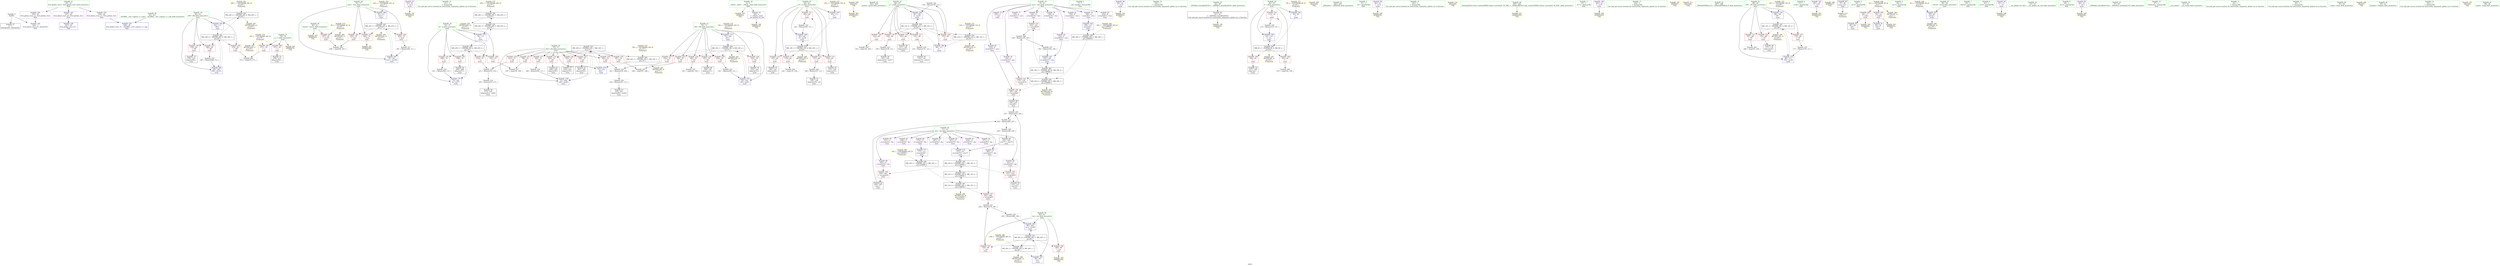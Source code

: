 digraph "SVFG" {
	label="SVFG";

	Node0x55ab3fc40d70 [shape=record,color=grey,label="{NodeID: 0\nNullPtr}"];
	Node0x55ab3fc40d70 -> Node0x55ab3fc60fc0[style=solid];
	Node0x55ab3fc40d70 -> Node0x55ab3fc68d00[style=solid];
	Node0x55ab3fc7da40 [shape=record,color=black,label="{NodeID: 263\nMR_28V_2 = PHI(MR_28V_4, MR_28V_1, )\npts\{83 \}\n}"];
	Node0x55ab3fc7da40 -> Node0x55ab3fc69f10[style=dashed];
	Node0x55ab3fc7da40 -> Node0x55ab3fc82930[style=dashed];
	Node0x55ab3fc69d70 [shape=record,color=blue,label="{NodeID: 180\n76\<--111\nitest\<--\nmain\n}"];
	Node0x55ab3fc69d70 -> Node0x55ab3fc7d040[style=dashed];
	Node0x55ab3fc619a0 [shape=record,color=purple,label="{NodeID: 97\n93\<--18\n\<--.str.2\nmain\n}"];
	Node0x55ab3fc619a0 -> Node0x55ab3fc6a660[style=solid];
	Node0x55ab3fc467e0 [shape=record,color=green,label="{NodeID: 14\n111\<--1\n\<--dummyObj\nCan only get source location for instruction, argument, global var or function.}"];
	Node0x55ab3fc80d70 [shape=record,color=yellow,style=double,label="{NodeID: 277\n20V_1 = ENCHI(MR_20V_0)\npts\{75 \}\nFun[main]}"];
	Node0x55ab3fc80d70 -> Node0x55ab3fc7e940[style=dashed];
	Node0x55ab3fc649f0 [shape=record,color=yellow,style=double,label="{NodeID: 194\nAPARM(4)\nCS[]}"];
	Node0x55ab3fc61570 [shape=record,color=red,label="{NodeID: 111\n119\<--64\n\<--i3\nmain\n}"];
	Node0x55ab3fc61570 -> Node0x55ab3fc6ec40[style=solid];
	Node0x55ab3fc460c0 [shape=record,color=green,label="{NodeID: 28\n60\<--61\nntests\<--ntests_field_insensitive\nmain\n}"];
	Node0x55ab3fc460c0 -> Node0x55ab3fc61230[style=solid];
	Node0x55ab3fc460c0 -> Node0x55ab3fc6a320[style=solid];
	Node0x55ab3fc823f0 [shape=record,color=yellow,style=double,label="{NodeID: 291\nRETMU(16V_3)\npts\{71 \}\nFun[main]}"];
	Node0x55ab3fc654d0 [shape=record,color=yellow,style=double,label="{NodeID: 208\nARet(291)\nCS[]}"];
	Node0x55ab3fc654d0 -> Node0x55ab3fc64ed0[style=solid];
	Node0x55ab3fc67090 [shape=record,color=red,label="{NodeID: 125\n188\<--70\n\<--i40\nmain\n}"];
	Node0x55ab3fc67090 -> Node0x55ab3fc65860[style=solid];
	Node0x55ab3fc60af0 [shape=record,color=green,label="{NodeID: 42\n263\<--264\nprintf\<--printf_field_insensitive\n}"];
	Node0x55ab3fc6d440 [shape=record,color=grey,label="{NodeID: 222\n156 = Binary(155, 111, )\n}"];
	Node0x55ab3fc6d440 -> Node0x55ab3fc693b0[style=solid];
	Node0x55ab3fc67bf0 [shape=record,color=red,label="{NodeID: 139\n208\<--74\n\<--k\nmain\n}"];
	Node0x55ab3fc67bf0 -> Node0x55ab3fc62e10[style=solid];
	Node0x55ab3fc62790 [shape=record,color=black,label="{NodeID: 56\n141\<--140\nidxprom18\<--sub17\nmain\n}"];
	Node0x55ab3fc6e940 [shape=record,color=grey,label="{NodeID: 236\n258 = cmp(256, 257, )\n}"];
	Node0x55ab3fc68750 [shape=record,color=red,label="{NodeID: 153\n143\<--142\n\<--arrayidx19\nmain\n}"];
	Node0x55ab3fc68750 -> Node0x55ab3fc6dec0[style=solid];
	Node0x55ab3fc632f0 [shape=record,color=black,label="{NodeID: 70\n233\<--232\nidxprom72\<--\nmain\n}"];
	Node0x55ab3fc79940 [shape=record,color=black,label="{NodeID: 250\nMR_32V_6 = PHI(MR_32V_7, MR_32V_5, )\npts\{120000 \}\n}"];
	Node0x55ab3fc79940 -> Node0x55ab3fc68820[style=dashed];
	Node0x55ab3fc79940 -> Node0x55ab3fc688f0[style=dashed];
	Node0x55ab3fc79940 -> Node0x55ab3fc69a30[style=dashed];
	Node0x55ab3fc79940 -> Node0x55ab3fc7a840[style=dashed];
	Node0x55ab3fc692e0 [shape=record,color=blue,label="{NodeID: 167\n152\<--145\narrayidx23\<--rem\nmain\n}"];
	Node0x55ab3fc692e0 -> Node0x55ab3fc7cb40[style=dashed];
	Node0x55ab3fc63e50 [shape=record,color=purple,label="{NodeID: 84\n224\<--8\narrayidx67\<--cmn\nmain\n}"];
	Node0x55ab3fc63e50 -> Node0x55ab3fc689c0[style=solid];
	Node0x55ab3fc416d0 [shape=record,color=green,label="{NodeID: 1\n7\<--1\n__dso_handle\<--dummyObj\nGlob }"];
	Node0x55ab3fc7df40 [shape=record,color=black,label="{NodeID: 264\nMR_16V_3 = PHI(MR_16V_4, MR_16V_2, )\npts\{71 \}\n}"];
	Node0x55ab3fc7df40 -> Node0x55ab3fc66fc0[style=dashed];
	Node0x55ab3fc7df40 -> Node0x55ab3fc67090[style=dashed];
	Node0x55ab3fc7df40 -> Node0x55ab3fc67160[style=dashed];
	Node0x55ab3fc7df40 -> Node0x55ab3fc67230[style=dashed];
	Node0x55ab3fc7df40 -> Node0x55ab3fc67300[style=dashed];
	Node0x55ab3fc7df40 -> Node0x55ab3fc673d0[style=dashed];
	Node0x55ab3fc7df40 -> Node0x55ab3fc69ca0[style=dashed];
	Node0x55ab3fc7df40 -> Node0x55ab3fc823f0[style=dashed];
	Node0x55ab3fc69e40 [shape=record,color=blue,label="{NodeID: 181\n80\<--85\nres\<--\nmain\n}"];
	Node0x55ab3fc69e40 -> Node0x55ab3fc7bc40[style=dashed];
	Node0x55ab3fc61a70 [shape=record,color=purple,label="{NodeID: 98\n94\<--20\n\<--.str.3\nmain\n}"];
	Node0x55ab3fc61a70 -> Node0x55ab3fc64850[style=solid];
	Node0x55ab3fc468b0 [shape=record,color=green,label="{NodeID: 15\n146\<--1\n\<--dummyObj\nCan only get source location for instruction, argument, global var or function.}"];
	Node0x55ab3fc80e50 [shape=record,color=yellow,style=double,label="{NodeID: 278\n22V_1 = ENCHI(MR_22V_0)\npts\{77 \}\nFun[main]}"];
	Node0x55ab3fc80e50 -> Node0x55ab3fc69d70[style=dashed];
	Node0x55ab3fc64ac0 [shape=record,color=yellow,style=double,label="{NodeID: 195\nAPARM(41)\nCS[]}"];
	Node0x55ab3fc61640 [shape=record,color=red,label="{NodeID: 112\n127\<--64\n\<--i3\nmain\n}"];
	Node0x55ab3fc61640 -> Node0x55ab3fc6da40[style=solid];
	Node0x55ab3fc46190 [shape=record,color=green,label="{NodeID: 29\n62\<--63\ni\<--i_field_insensitive\nmain\n}"];
	Node0x55ab3fc46190 -> Node0x55ab3fc61300[style=solid];
	Node0x55ab3fc46190 -> Node0x55ab3fc613d0[style=solid];
	Node0x55ab3fc46190 -> Node0x55ab3fc614a0[style=solid];
	Node0x55ab3fc46190 -> Node0x55ab3fc68ed0[style=solid];
	Node0x55ab3fc46190 -> Node0x55ab3fc69070[style=solid];
	Node0x55ab3fc824d0 [shape=record,color=yellow,style=double,label="{NodeID: 292\nRETMU(18V_2)\npts\{73 \}\nFun[main]}"];
	Node0x55ab3fc65560 [shape=record,color=yellow,style=double,label="{NodeID: 209\nARet(294)\nCS[]}"];
	Node0x55ab3fc67160 [shape=record,color=red,label="{NodeID: 126\n197\<--70\n\<--i40\nmain\n}"];
	Node0x55ab3fc67160 -> Node0x55ab3fc62ad0[style=solid];
	Node0x55ab3fc60bc0 [shape=record,color=green,label="{NodeID: 43\n292\<--293\n_ZNSolsEi\<--_ZNSolsEi_field_insensitive\n}"];
	Node0x55ab3fc6d5c0 [shape=record,color=grey,label="{NodeID: 223\n140 = Binary(139, 111, )\n}"];
	Node0x55ab3fc6d5c0 -> Node0x55ab3fc62790[style=solid];
	Node0x55ab3fc67cc0 [shape=record,color=red,label="{NodeID: 140\n214\<--74\n\<--k\nmain\n}"];
	Node0x55ab3fc67cc0 -> Node0x55ab3fc6c9c0[style=solid];
	Node0x55ab3fc62860 [shape=record,color=black,label="{NodeID: 57\n148\<--147\nidxprom20\<--\nmain\n}"];
	Node0x55ab3fc6eac0 [shape=record,color=grey,label="{NodeID: 237\n195 = cmp(193, 194, )\n}"];
	Node0x55ab3fc68820 [shape=record,color=red,label="{NodeID: 154\n203\<--202\n\<--arrayidx54\nmain\n}"];
	Node0x55ab3fc68820 -> Node0x55ab3fc62c70[style=solid];
	Node0x55ab3fc633c0 [shape=record,color=black,label="{NodeID: 71\n236\<--235\nidxprom74\<--\nmain\n}"];
	Node0x55ab3fc79e40 [shape=record,color=black,label="{NodeID: 251\nMR_18V_4 = PHI(MR_18V_5, MR_18V_3, )\npts\{73 \}\n}"];
	Node0x55ab3fc79e40 -> Node0x55ab3fc674a0[style=dashed];
	Node0x55ab3fc79e40 -> Node0x55ab3fc67570[style=dashed];
	Node0x55ab3fc79e40 -> Node0x55ab3fc67640[style=dashed];
	Node0x55ab3fc79e40 -> Node0x55ab3fc67710[style=dashed];
	Node0x55ab3fc79e40 -> Node0x55ab3fc677e0[style=dashed];
	Node0x55ab3fc79e40 -> Node0x55ab3fc678b0[style=dashed];
	Node0x55ab3fc79e40 -> Node0x55ab3fc67980[style=dashed];
	Node0x55ab3fc79e40 -> Node0x55ab3fc67a50[style=dashed];
	Node0x55ab3fc79e40 -> Node0x55ab3fc69bd0[style=dashed];
	Node0x55ab3fc79e40 -> Node0x55ab3fc7e440[style=dashed];
	Node0x55ab3fc693b0 [shape=record,color=blue,label="{NodeID: 168\n66\<--156\nj\<--inc25\nmain\n}"];
	Node0x55ab3fc693b0 -> Node0x55ab3fc7c640[style=dashed];
	Node0x55ab3fc63f20 [shape=record,color=purple,label="{NodeID: 85\n172\<--11\narrayidx35\<--dm\nmain\n}"];
	Node0x55ab3fc44c90 [shape=record,color=green,label="{NodeID: 2\n13\<--1\n.str\<--dummyObj\nGlob }"];
	Node0x55ab3fc7e440 [shape=record,color=black,label="{NodeID: 265\nMR_18V_2 = PHI(MR_18V_4, MR_18V_1, )\npts\{73 \}\n}"];
	Node0x55ab3fc7e440 -> Node0x55ab3fc69890[style=dashed];
	Node0x55ab3fc7e440 -> Node0x55ab3fc824d0[style=dashed];
	Node0x55ab3fc69f10 [shape=record,color=blue,label="{NodeID: 182\n82\<--111\ni90\<--\nmain\n}"];
	Node0x55ab3fc69f10 -> Node0x55ab3fc7c140[style=dashed];
	Node0x55ab3fc61b40 [shape=record,color=purple,label="{NodeID: 99\n96\<--23\n\<--.str.4\nmain\n}"];
	Node0x55ab3fc61b40 -> Node0x55ab3fc6a250[style=solid];
	Node0x55ab3fc45700 [shape=record,color=green,label="{NodeID: 16\n165\<--1\n\<--dummyObj\nCan only get source location for instruction, argument, global var or function.}"];
	Node0x55ab3fc80f30 [shape=record,color=yellow,style=double,label="{NodeID: 279\n24V_1 = ENCHI(MR_24V_0)\npts\{79 \}\nFun[main]}"];
	Node0x55ab3fc80f30 -> Node0x55ab3fc680d0[style=dashed];
	Node0x55ab3fc80f30 -> Node0x55ab3fc681a0[style=dashed];
	Node0x55ab3fc80f30 -> Node0x55ab3fc82770[style=dashed];
	Node0x55ab3fc64b90 [shape=record,color=yellow,style=double,label="{NodeID: 196\nAPARM(39)\nCS[]}"];
	Node0x55ab3fc61710 [shape=record,color=red,label="{NodeID: 113\n136\<--64\n\<--i3\nmain\n}"];
	Node0x55ab3fc61710 -> Node0x55ab3fc626c0[style=solid];
	Node0x55ab3fc60230 [shape=record,color=green,label="{NodeID: 30\n64\<--65\ni3\<--i3_field_insensitive\nmain\n}"];
	Node0x55ab3fc60230 -> Node0x55ab3fc61570[style=solid];
	Node0x55ab3fc60230 -> Node0x55ab3fc61640[style=solid];
	Node0x55ab3fc60230 -> Node0x55ab3fc61710[style=solid];
	Node0x55ab3fc60230 -> Node0x55ab3fc617e0[style=solid];
	Node0x55ab3fc60230 -> Node0x55ab3fc66870[style=solid];
	Node0x55ab3fc60230 -> Node0x55ab3fc69140[style=solid];
	Node0x55ab3fc60230 -> Node0x55ab3fc69480[style=solid];
	Node0x55ab3fc825b0 [shape=record,color=yellow,style=double,label="{NodeID: 293\nRETMU(20V_2)\npts\{75 \}\nFun[main]}"];
	Node0x55ab3fc655f0 [shape=record,color=yellow,style=double,label="{NodeID: 210\nARet(262)\nCS[]}"];
	Node0x55ab3fc67230 [shape=record,color=red,label="{NodeID: 127\n219\<--70\n\<--i40\nmain\n}"];
	Node0x55ab3fc67230 -> Node0x55ab3fc6e4c0[style=solid];
	Node0x55ab3fc60cc0 [shape=record,color=green,label="{NodeID: 44\n295\<--296\n_ZSt4endlIcSt11char_traitsIcEERSt13basic_ostreamIT_T0_ES6_\<--_ZSt4endlIcSt11char_traitsIcEERSt13basic_ostreamIT_T0_ES6__field_insensitive\n}"];
	Node0x55ab3fc60cc0 -> Node0x55ab3fc64fa0[style=solid];
	Node0x55ab3fc6d740 [shape=record,color=grey,label="{NodeID: 224\n114 = Binary(113, 111, )\n}"];
	Node0x55ab3fc6d740 -> Node0x55ab3fc69070[style=solid];
	Node0x55ab3fc67d90 [shape=record,color=red,label="{NodeID: 141\n240\<--74\n\<--k\nmain\n}"];
	Node0x55ab3fc67d90 -> Node0x55ab3fc6ce40[style=solid];
	Node0x55ab3fc62930 [shape=record,color=black,label="{NodeID: 58\n151\<--150\nidxprom22\<--\nmain\n}"];
	Node0x55ab3fc6ec40 [shape=record,color=grey,label="{NodeID: 238\n120 = cmp(119, 104, )\n}"];
	Node0x55ab3fc688f0 [shape=record,color=red,label="{NodeID: 155\n211\<--210\n\<--arrayidx58\nmain\n}"];
	Node0x55ab3fc688f0 -> Node0x55ab3fc62ee0[style=solid];
	Node0x55ab3fc63490 [shape=record,color=black,label="{NodeID: 72\n276\<--275\nidxprom94\<--\nmain\n}"];
	Node0x55ab3fc7a340 [shape=record,color=black,label="{NodeID: 252\nMR_20V_3 = PHI(MR_20V_5, MR_20V_2, )\npts\{75 \}\n}"];
	Node0x55ab3fc7a340 -> Node0x55ab3fc69960[style=dashed];
	Node0x55ab3fc7a340 -> Node0x55ab3fc7e940[style=dashed];
	Node0x55ab3fc69480 [shape=record,color=blue,label="{NodeID: 169\n64\<--161\ni3\<--inc28\nmain\n}"];
	Node0x55ab3fc69480 -> Node0x55ab3fc7b240[style=dashed];
	Node0x55ab3fc63ff0 [shape=record,color=purple,label="{NodeID: 86\n173\<--11\narrayidx36\<--dm\nmain\n}"];
	Node0x55ab3fc63ff0 -> Node0x55ab3fc69620[style=solid];
	Node0x55ab3fc44d20 [shape=record,color=green,label="{NodeID: 3\n15\<--1\n.str.1\<--dummyObj\nGlob }"];
	Node0x55ab3fc7e940 [shape=record,color=black,label="{NodeID: 266\nMR_20V_2 = PHI(MR_20V_3, MR_20V_1, )\npts\{75 \}\n}"];
	Node0x55ab3fc7e940 -> Node0x55ab3fc7a340[style=dashed];
	Node0x55ab3fc7e940 -> Node0x55ab3fc825b0[style=dashed];
	Node0x55ab3fc69fe0 [shape=record,color=blue,label="{NodeID: 183\n80\<--283\nres\<--rem99\nmain\n}"];
	Node0x55ab3fc69fe0 -> Node0x55ab3fc7bc40[style=dashed];
	Node0x55ab3fc61c10 [shape=record,color=purple,label="{NodeID: 100\n265\<--23\n\<--.str.4\nmain\n}"];
	Node0x55ab3fc61c10 -> Node0x55ab3fc65210[style=solid];
	Node0x55ab3fc457d0 [shape=record,color=green,label="{NodeID: 17\n230\<--1\n\<--dummyObj\nCan only get source location for instruction, argument, global var or function.}"];
	Node0x55ab3fc81010 [shape=record,color=yellow,style=double,label="{NodeID: 280\n26V_1 = ENCHI(MR_26V_0)\npts\{81 \}\nFun[main]}"];
	Node0x55ab3fc81010 -> Node0x55ab3fc7d540[style=dashed];
	Node0x55ab3fc64c60 [shape=record,color=yellow,style=double,label="{NodeID: 197\nAPARM(7)\nCS[]}"];
	Node0x55ab3fc617e0 [shape=record,color=red,label="{NodeID: 114\n147\<--64\n\<--i3\nmain\n}"];
	Node0x55ab3fc617e0 -> Node0x55ab3fc62860[style=solid];
	Node0x55ab3fc602c0 [shape=record,color=green,label="{NodeID: 31\n66\<--67\nj\<--j_field_insensitive\nmain\n}"];
	Node0x55ab3fc602c0 -> Node0x55ab3fc66940[style=solid];
	Node0x55ab3fc602c0 -> Node0x55ab3fc66a10[style=solid];
	Node0x55ab3fc602c0 -> Node0x55ab3fc66ae0[style=solid];
	Node0x55ab3fc602c0 -> Node0x55ab3fc66bb0[style=solid];
	Node0x55ab3fc602c0 -> Node0x55ab3fc66c80[style=solid];
	Node0x55ab3fc602c0 -> Node0x55ab3fc69210[style=solid];
	Node0x55ab3fc602c0 -> Node0x55ab3fc693b0[style=solid];
	Node0x55ab3fc82690 [shape=record,color=yellow,style=double,label="{NodeID: 294\nRETMU(22V_3)\npts\{77 \}\nFun[main]}"];
	Node0x55ab3fc65680 [shape=record,color=yellow,style=double,label="{NodeID: 211\nARet(266)\nCS[]}"];
	Node0x55ab3fc67300 [shape=record,color=red,label="{NodeID: 128\n232\<--70\n\<--i40\nmain\n}"];
	Node0x55ab3fc67300 -> Node0x55ab3fc632f0[style=solid];
	Node0x55ab3fc60dc0 [shape=record,color=green,label="{NodeID: 45\n297\<--298\n_ZNSolsEPFRSoS_E\<--_ZNSolsEPFRSoS_E_field_insensitive\n}"];
	Node0x55ab3fc6d8c0 [shape=record,color=grey,label="{NodeID: 225\n227 = Binary(212, 226, )\n}"];
	Node0x55ab3fc6d8c0 -> Node0x55ab3fc6e1c0[style=solid];
	Node0x55ab3fc67e60 [shape=record,color=red,label="{NodeID: 142\n256\<--76\n\<--itest\nmain\n}"];
	Node0x55ab3fc67e60 -> Node0x55ab3fc6e940[style=solid];
	Node0x55ab3fc62a00 [shape=record,color=black,label="{NodeID: 59\n171\<--170\nidxprom34\<--\nmain\n}"];
	Node0x55ab3fc6edc0 [shape=record,color=grey,label="{NodeID: 239\n125 = cmp(124, 104, )\n}"];
	Node0x55ab3fc689c0 [shape=record,color=red,label="{NodeID: 156\n225\<--224\n\<--arrayidx67\nmain\n}"];
	Node0x55ab3fc689c0 -> Node0x55ab3fc63150[style=solid];
	Node0x55ab3fc63560 [shape=record,color=black,label="{NodeID: 73\n279\<--278\nidxprom96\<--\nmain\n}"];
	Node0x55ab3fc7a840 [shape=record,color=black,label="{NodeID: 253\nMR_32V_5 = PHI(MR_32V_6, MR_32V_4, )\npts\{120000 \}\n}"];
	Node0x55ab3fc7a840 -> Node0x55ab3fc79940[style=dashed];
	Node0x55ab3fc7a840 -> Node0x55ab3fc7ee40[style=dashed];
	Node0x55ab3fc69550 [shape=record,color=blue,label="{NodeID: 170\n68\<--165\ni30\<--\nmain\n}"];
	Node0x55ab3fc69550 -> Node0x55ab3fc78a40[style=dashed];
	Node0x55ab3fc640c0 [shape=record,color=purple,label="{NodeID: 87\n199\<--11\narrayidx52\<--dm\nmain\n}"];
	Node0x55ab3fc44db0 [shape=record,color=green,label="{NodeID: 4\n17\<--1\nstdin\<--dummyObj\nGlob }"];
	Node0x55ab3fc7ee40 [shape=record,color=black,label="{NodeID: 267\nMR_32V_4 = PHI(MR_32V_5, MR_32V_2, )\npts\{120000 \}\n}"];
	Node0x55ab3fc7ee40 -> Node0x55ab3fc68a90[style=dashed];
	Node0x55ab3fc7ee40 -> Node0x55ab3fc7a840[style=dashed];
	Node0x55ab3fc7ee40 -> Node0x55ab3fc82af0[style=dashed];
	Node0x55ab3fc6a0b0 [shape=record,color=blue,label="{NodeID: 184\n82\<--287\ni90\<--inc101\nmain\n}"];
	Node0x55ab3fc6a0b0 -> Node0x55ab3fc7c140[style=dashed];
	Node0x55ab3fc61ce0 [shape=record,color=purple,label="{NodeID: 101\n261\<--25\n\<--.str.5\nmain\n}"];
	Node0x55ab3fc61ce0 -> Node0x55ab3fc65070[style=solid];
	Node0x55ab3fc458a0 [shape=record,color=green,label="{NodeID: 18\n4\<--6\n_ZStL8__ioinit\<--_ZStL8__ioinit_field_insensitive\nGlob }"];
	Node0x55ab3fc458a0 -> Node0x55ab3fc63630[style=solid];
	Node0x55ab3fc458a0 -> Node0x55ab3fc649f0[style=solid];
	Node0x55ab3fc810f0 [shape=record,color=yellow,style=double,label="{NodeID: 281\n28V_1 = ENCHI(MR_28V_0)\npts\{83 \}\nFun[main]}"];
	Node0x55ab3fc810f0 -> Node0x55ab3fc7da40[style=dashed];
	Node0x55ab3fc64d30 [shape=record,color=yellow,style=double,label="{NodeID: 198\nAPARM(27)\nCS[]}"];
	Node0x55ab3fc66870 [shape=record,color=red,label="{NodeID: 115\n160\<--64\n\<--i3\nmain\n}"];
	Node0x55ab3fc66870 -> Node0x55ab3fc6c840[style=solid];
	Node0x55ab3fc60350 [shape=record,color=green,label="{NodeID: 32\n68\<--69\ni30\<--i30_field_insensitive\nmain\n}"];
	Node0x55ab3fc60350 -> Node0x55ab3fc66d50[style=solid];
	Node0x55ab3fc60350 -> Node0x55ab3fc66e20[style=solid];
	Node0x55ab3fc60350 -> Node0x55ab3fc66ef0[style=solid];
	Node0x55ab3fc60350 -> Node0x55ab3fc69550[style=solid];
	Node0x55ab3fc60350 -> Node0x55ab3fc696f0[style=solid];
	Node0x55ab3fc82770 [shape=record,color=yellow,style=double,label="{NodeID: 295\nRETMU(24V_1)\npts\{79 \}\nFun[main]}"];
	Node0x55ab3fc65710 [shape=record,color=yellow,style=double,label="{NodeID: 212\nFRet(57)\nFun[main]}"];
	Node0x55ab3fc673d0 [shape=record,color=red,label="{NodeID: 129\n250\<--70\n\<--i40\nmain\n}"];
	Node0x55ab3fc673d0 -> Node0x55ab3fc6c700[style=solid];
	Node0x55ab3fc60ec0 [shape=record,color=green,label="{NodeID: 46\n30\<--323\n_GLOBAL__sub_I_pperm_2_1.cpp\<--_GLOBAL__sub_I_pperm_2_1.cpp_field_insensitive\n}"];
	Node0x55ab3fc60ec0 -> Node0x55ab3fc68c30[style=solid];
	Node0x55ab3fc6da40 [shape=record,color=grey,label="{NodeID: 226\n128 = Binary(127, 111, )\n}"];
	Node0x55ab3fc6da40 -> Node0x55ab3fc62520[style=solid];
	Node0x55ab3fc67f30 [shape=record,color=red,label="{NodeID: 143\n260\<--76\n\<--itest\nmain\n}"];
	Node0x55ab3fc67f30 -> Node0x55ab3fc65140[style=solid];
	Node0x55ab3fc62ad0 [shape=record,color=black,label="{NodeID: 60\n198\<--197\nidxprom51\<--\nmain\n}"];
	Node0x55ab3fc6ef40 [shape=record,color=grey,label="{NodeID: 240\n103 = cmp(102, 104, )\n}"];
	Node0x55ab3fc68a90 [shape=record,color=red,label="{NodeID: 157\n281\<--280\n\<--arrayidx97\nmain\n}"];
	Node0x55ab3fc68a90 -> Node0x55ab3fc6d2c0[style=solid];
	Node0x55ab3fc63630 [shape=record,color=purple,label="{NodeID: 74\n39\<--4\n\<--_ZStL8__ioinit\n__cxx_global_var_init\n}"];
	Node0x55ab3fc63630 -> Node0x55ab3fc64b90[style=solid];
	Node0x55ab3fc7ad40 [shape=record,color=black,label="{NodeID: 254\nMR_12V_2 = PHI(MR_12V_4, MR_12V_1, )\npts\{67 \}\n}"];
	Node0x55ab3fc7ad40 -> Node0x55ab3fc69210[style=dashed];
	Node0x55ab3fc7ad40 -> Node0x55ab3fc82230[style=dashed];
	Node0x55ab3fc69620 [shape=record,color=blue,label="{NodeID: 171\n173\<--111\narrayidx36\<--\nmain\n}"];
	Node0x55ab3fc69620 -> Node0x55ab3fc78f40[style=dashed];
	Node0x55ab3fc64190 [shape=record,color=purple,label="{NodeID: 88\n202\<--11\narrayidx54\<--dm\nmain\n}"];
	Node0x55ab3fc64190 -> Node0x55ab3fc68820[style=solid];
	Node0x55ab3fc44e40 [shape=record,color=green,label="{NodeID: 5\n18\<--1\n.str.2\<--dummyObj\nGlob }"];
	Node0x55ab3fc7fb50 [shape=record,color=yellow,style=double,label="{NodeID: 268\n2V_1 = ENCHI(MR_2V_0)\npts\{1 \}\nFun[main]}"];
	Node0x55ab3fc7fb50 -> Node0x55ab3fc61090[style=dashed];
	Node0x55ab3fc7fb50 -> Node0x55ab3fc61160[style=dashed];
	Node0x55ab3fc7fb50 -> Node0x55ab3fc81390[style=dashed];
	Node0x55ab3fc6a180 [shape=record,color=blue,label="{NodeID: 185\n76\<--301\nitest\<--inc106\nmain\n}"];
	Node0x55ab3fc6a180 -> Node0x55ab3fc7d040[style=dashed];
	Node0x55ab3fc61db0 [shape=record,color=purple,label="{NodeID: 102\n327\<--28\nllvm.global_ctors_0\<--llvm.global_ctors\nGlob }"];
	Node0x55ab3fc61db0 -> Node0x55ab3fc68b60[style=solid];
	Node0x55ab3fc45970 [shape=record,color=green,label="{NodeID: 19\n8\<--10\ncmn\<--cmn_field_insensitive\nGlob }"];
	Node0x55ab3fc45970 -> Node0x55ab3fc63700[style=solid];
	Node0x55ab3fc45970 -> Node0x55ab3fc637d0[style=solid];
	Node0x55ab3fc45970 -> Node0x55ab3fc638a0[style=solid];
	Node0x55ab3fc45970 -> Node0x55ab3fc63970[style=solid];
	Node0x55ab3fc45970 -> Node0x55ab3fc63a40[style=solid];
	Node0x55ab3fc45970 -> Node0x55ab3fc63b10[style=solid];
	Node0x55ab3fc45970 -> Node0x55ab3fc63be0[style=solid];
	Node0x55ab3fc45970 -> Node0x55ab3fc63cb0[style=solid];
	Node0x55ab3fc45970 -> Node0x55ab3fc63d80[style=solid];
	Node0x55ab3fc45970 -> Node0x55ab3fc63e50[style=solid];
	Node0x55ab3fc811d0 [shape=record,color=yellow,style=double,label="{NodeID: 282\n30V_1 = ENCHI(MR_30V_0)\npts\{100000 \}\nFun[main]}"];
	Node0x55ab3fc811d0 -> Node0x55ab3fc78540[style=dashed];
	Node0x55ab3fc64e00 [shape=record,color=yellow,style=double,label="{NodeID: 199\nAPARM(290)\nCS[]}"];
	Node0x55ab3fc66940 [shape=record,color=red,label="{NodeID: 116\n124\<--66\n\<--j\nmain\n}"];
	Node0x55ab3fc66940 -> Node0x55ab3fc6edc0[style=solid];
	Node0x55ab3fc603e0 [shape=record,color=green,label="{NodeID: 33\n70\<--71\ni40\<--i40_field_insensitive\nmain\n}"];
	Node0x55ab3fc603e0 -> Node0x55ab3fc66fc0[style=solid];
	Node0x55ab3fc603e0 -> Node0x55ab3fc67090[style=solid];
	Node0x55ab3fc603e0 -> Node0x55ab3fc67160[style=solid];
	Node0x55ab3fc603e0 -> Node0x55ab3fc67230[style=solid];
	Node0x55ab3fc603e0 -> Node0x55ab3fc67300[style=solid];
	Node0x55ab3fc603e0 -> Node0x55ab3fc673d0[style=solid];
	Node0x55ab3fc603e0 -> Node0x55ab3fc697c0[style=solid];
	Node0x55ab3fc603e0 -> Node0x55ab3fc69ca0[style=solid];
	Node0x55ab3fc82850 [shape=record,color=yellow,style=double,label="{NodeID: 296\nRETMU(26V_2)\npts\{81 \}\nFun[main]}"];
	Node0x55ab3fc6c700 [shape=record,color=grey,label="{NodeID: 213\n251 = Binary(250, 111, )\n}"];
	Node0x55ab3fc6c700 -> Node0x55ab3fc69ca0[style=solid];
	Node0x55ab3fc674a0 [shape=record,color=red,label="{NodeID: 130\n187\<--72\n\<--j44\nmain\n}"];
	Node0x55ab3fc674a0 -> Node0x55ab3fc65860[style=solid];
	Node0x55ab3fc60fc0 [shape=record,color=black,label="{NodeID: 47\n2\<--3\ndummyVal\<--dummyVal\n}"];
	Node0x55ab3fc6dbc0 [shape=record,color=grey,label="{NodeID: 227\n145 = Binary(144, 146, )\n}"];
	Node0x55ab3fc6dbc0 -> Node0x55ab3fc692e0[style=solid];
	Node0x55ab3fc68000 [shape=record,color=red,label="{NodeID: 144\n300\<--76\n\<--itest\nmain\n}"];
	Node0x55ab3fc68000 -> Node0x55ab3fc6ccc0[style=solid];
	Node0x55ab3fc62ba0 [shape=record,color=black,label="{NodeID: 61\n201\<--200\nidxprom53\<--\nmain\n}"];
	Node0x55ab3fc65860 [shape=record,color=grey,label="{NodeID: 241\n189 = cmp(187, 188, )\n}"];
	Node0x55ab3fc68b60 [shape=record,color=blue,label="{NodeID: 158\n327\<--29\nllvm.global_ctors_0\<--\nGlob }"];
	Node0x55ab3fc63700 [shape=record,color=purple,label="{NodeID: 75\n108\<--8\n\<--cmn\nmain\n}"];
	Node0x55ab3fc7b240 [shape=record,color=black,label="{NodeID: 255\nMR_10V_3 = PHI(MR_10V_4, MR_10V_2, )\npts\{65 \}\n}"];
	Node0x55ab3fc7b240 -> Node0x55ab3fc61570[style=dashed];
	Node0x55ab3fc7b240 -> Node0x55ab3fc61640[style=dashed];
	Node0x55ab3fc7b240 -> Node0x55ab3fc61710[style=dashed];
	Node0x55ab3fc7b240 -> Node0x55ab3fc617e0[style=dashed];
	Node0x55ab3fc7b240 -> Node0x55ab3fc66870[style=dashed];
	Node0x55ab3fc7b240 -> Node0x55ab3fc69480[style=dashed];
	Node0x55ab3fc7b240 -> Node0x55ab3fc82150[style=dashed];
	Node0x55ab3fc696f0 [shape=record,color=blue,label="{NodeID: 172\n68\<--177\ni30\<--inc38\nmain\n}"];
	Node0x55ab3fc696f0 -> Node0x55ab3fc78a40[style=dashed];
	Node0x55ab3fc64260 [shape=record,color=purple,label="{NodeID: 89\n207\<--11\narrayidx56\<--dm\nmain\n}"];
	Node0x55ab3fc44ed0 [shape=record,color=green,label="{NodeID: 6\n20\<--1\n.str.3\<--dummyObj\nGlob }"];
	Node0x55ab3fc80670 [shape=record,color=yellow,style=double,label="{NodeID: 269\n4V_1 = ENCHI(MR_4V_0)\npts\{59 \}\nFun[main]}"];
	Node0x55ab3fc80670 -> Node0x55ab3fc68e00[style=dashed];
	Node0x55ab3fc6a250 [shape=record,color=yellow,style=double,label="{NodeID: 186\nAPARM(96)\nCS[]}"];
	Node0x55ab3fc61eb0 [shape=record,color=purple,label="{NodeID: 103\n328\<--28\nllvm.global_ctors_1\<--llvm.global_ctors\nGlob }"];
	Node0x55ab3fc61eb0 -> Node0x55ab3fc68c30[style=solid];
	Node0x55ab3fc45a40 [shape=record,color=green,label="{NodeID: 20\n11\<--12\ndm\<--dm_field_insensitive\nGlob }"];
	Node0x55ab3fc45a40 -> Node0x55ab3fc63f20[style=solid];
	Node0x55ab3fc45a40 -> Node0x55ab3fc63ff0[style=solid];
	Node0x55ab3fc45a40 -> Node0x55ab3fc640c0[style=solid];
	Node0x55ab3fc45a40 -> Node0x55ab3fc64190[style=solid];
	Node0x55ab3fc45a40 -> Node0x55ab3fc64260[style=solid];
	Node0x55ab3fc45a40 -> Node0x55ab3fc64330[style=solid];
	Node0x55ab3fc45a40 -> Node0x55ab3fc64400[style=solid];
	Node0x55ab3fc45a40 -> Node0x55ab3fc644d0[style=solid];
	Node0x55ab3fc45a40 -> Node0x55ab3fc645a0[style=solid];
	Node0x55ab3fc45a40 -> Node0x55ab3fc64670[style=solid];
	Node0x55ab3fc812b0 [shape=record,color=yellow,style=double,label="{NodeID: 283\n32V_1 = ENCHI(MR_32V_0)\npts\{120000 \}\nFun[main]}"];
	Node0x55ab3fc812b0 -> Node0x55ab3fc78f40[style=dashed];
	Node0x55ab3fc64ed0 [shape=record,color=yellow,style=double,label="{NodeID: 200\nAPARM(291)\nCS[]}"];
	Node0x55ab3fc66a10 [shape=record,color=red,label="{NodeID: 117\n131\<--66\n\<--j\nmain\n}"];
	Node0x55ab3fc66a10 -> Node0x55ab3fc6e040[style=solid];
	Node0x55ab3fc60470 [shape=record,color=green,label="{NodeID: 34\n72\<--73\nj44\<--j44_field_insensitive\nmain\n}"];
	Node0x55ab3fc60470 -> Node0x55ab3fc674a0[style=solid];
	Node0x55ab3fc60470 -> Node0x55ab3fc67570[style=solid];
	Node0x55ab3fc60470 -> Node0x55ab3fc67640[style=solid];
	Node0x55ab3fc60470 -> Node0x55ab3fc67710[style=solid];
	Node0x55ab3fc60470 -> Node0x55ab3fc677e0[style=solid];
	Node0x55ab3fc60470 -> Node0x55ab3fc678b0[style=solid];
	Node0x55ab3fc60470 -> Node0x55ab3fc67980[style=solid];
	Node0x55ab3fc60470 -> Node0x55ab3fc67a50[style=solid];
	Node0x55ab3fc60470 -> Node0x55ab3fc69890[style=solid];
	Node0x55ab3fc60470 -> Node0x55ab3fc69bd0[style=solid];
	Node0x55ab3fc82930 [shape=record,color=yellow,style=double,label="{NodeID: 297\nRETMU(28V_2)\npts\{83 \}\nFun[main]}"];
	Node0x55ab3fc6c840 [shape=record,color=grey,label="{NodeID: 214\n161 = Binary(160, 111, )\n}"];
	Node0x55ab3fc6c840 -> Node0x55ab3fc69480[style=solid];
	Node0x55ab3fc67570 [shape=record,color=red,label="{NodeID: 131\n194\<--72\n\<--j44\nmain\n}"];
	Node0x55ab3fc67570 -> Node0x55ab3fc6eac0[style=solid];
	Node0x55ab3fc620e0 [shape=record,color=black,label="{NodeID: 48\n41\<--42\n\<--_ZNSt8ios_base4InitD1Ev\nCan only get source location for instruction, argument, global var or function.}"];
	Node0x55ab3fc620e0 -> Node0x55ab3fc64ac0[style=solid];
	Node0x55ab3fc6dd40 [shape=record,color=grey,label="{NodeID: 228\n229 = Binary(228, 230, )\n}"];
	Node0x55ab3fc6dd40 -> Node0x55ab3fc63220[style=solid];
	Node0x55ab3fc680d0 [shape=record,color=red,label="{NodeID: 145\n271\<--78\n\<--n\nmain\n}"];
	Node0x55ab3fc680d0 -> Node0x55ab3fc65ce0[style=solid];
	Node0x55ab3fc62c70 [shape=record,color=black,label="{NodeID: 62\n204\<--203\nconv\<--\nmain\n}"];
	Node0x55ab3fc62c70 -> Node0x55ab3fc6e1c0[style=solid];
	Node0x55ab3fc659e0 [shape=record,color=grey,label="{NodeID: 242\n168 = cmp(167, 104, )\n}"];
	Node0x55ab3fc68c30 [shape=record,color=blue,label="{NodeID: 159\n328\<--30\nllvm.global_ctors_1\<--_GLOBAL__sub_I_pperm_2_1.cpp\nGlob }"];
	Node0x55ab3fc637d0 [shape=record,color=purple,label="{NodeID: 76\n109\<--8\narrayidx\<--cmn\nmain\n}"];
	Node0x55ab3fc637d0 -> Node0x55ab3fc68fa0[style=solid];
	Node0x55ab3fc7b740 [shape=record,color=black,label="{NodeID: 256\nMR_30V_4 = PHI(MR_30V_5, MR_30V_2, )\npts\{100000 \}\n}"];
	Node0x55ab3fc7b740 -> Node0x55ab3fc689c0[style=dashed];
	Node0x55ab3fc7b740 -> Node0x55ab3fc7cb40[style=dashed];
	Node0x55ab3fc7b740 -> Node0x55ab3fc82a10[style=dashed];
	Node0x55ab3fc697c0 [shape=record,color=blue,label="{NodeID: 173\n70\<--165\ni40\<--\nmain\n}"];
	Node0x55ab3fc697c0 -> Node0x55ab3fc7df40[style=dashed];
	Node0x55ab3fc64330 [shape=record,color=purple,label="{NodeID: 90\n210\<--11\narrayidx58\<--dm\nmain\n}"];
	Node0x55ab3fc64330 -> Node0x55ab3fc688f0[style=solid];
	Node0x55ab3fc44f60 [shape=record,color=green,label="{NodeID: 7\n22\<--1\nstdout\<--dummyObj\nGlob }"];
	Node0x55ab3fc80750 [shape=record,color=yellow,style=double,label="{NodeID: 270\n6V_1 = ENCHI(MR_6V_0)\npts\{61 \}\nFun[main]}"];
	Node0x55ab3fc80750 -> Node0x55ab3fc61230[style=dashed];
	Node0x55ab3fc80750 -> Node0x55ab3fc81f90[style=dashed];
	Node0x55ab3fc6a320 [shape=record,color=yellow,style=double,label="{NodeID: 187\nAPARM(60)\nCS[]}"];
	Node0x55ab3fc61fb0 [shape=record,color=purple,label="{NodeID: 104\n329\<--28\nllvm.global_ctors_2\<--llvm.global_ctors\nGlob }"];
	Node0x55ab3fc61fb0 -> Node0x55ab3fc68d00[style=solid];
	Node0x55ab3fc45b10 [shape=record,color=green,label="{NodeID: 21\n28\<--32\nllvm.global_ctors\<--llvm.global_ctors_field_insensitive\nGlob }"];
	Node0x55ab3fc45b10 -> Node0x55ab3fc61db0[style=solid];
	Node0x55ab3fc45b10 -> Node0x55ab3fc61eb0[style=solid];
	Node0x55ab3fc45b10 -> Node0x55ab3fc61fb0[style=solid];
	Node0x55ab3fc81390 [shape=record,color=yellow,style=double,label="{NodeID: 284\nRETMU(2V_1)\npts\{1 \}\nFun[main]}"];
	Node0x55ab3fc64fa0 [shape=record,color=yellow,style=double,label="{NodeID: 201\nAPARM(295)\nCS[]}"];
	Node0x55ab3fc66ae0 [shape=record,color=red,label="{NodeID: 118\n139\<--66\n\<--j\nmain\n}"];
	Node0x55ab3fc66ae0 -> Node0x55ab3fc6d5c0[style=solid];
	Node0x55ab3fc60540 [shape=record,color=green,label="{NodeID: 35\n74\<--75\nk\<--k_field_insensitive\nmain\n}"];
	Node0x55ab3fc60540 -> Node0x55ab3fc67b20[style=solid];
	Node0x55ab3fc60540 -> Node0x55ab3fc67bf0[style=solid];
	Node0x55ab3fc60540 -> Node0x55ab3fc67cc0[style=solid];
	Node0x55ab3fc60540 -> Node0x55ab3fc67d90[style=solid];
	Node0x55ab3fc60540 -> Node0x55ab3fc69960[style=solid];
	Node0x55ab3fc60540 -> Node0x55ab3fc69b00[style=solid];
	Node0x55ab3fc82a10 [shape=record,color=yellow,style=double,label="{NodeID: 298\nRETMU(30V_4)\npts\{100000 \}\nFun[main]}"];
	Node0x55ab3fc6c9c0 [shape=record,color=grey,label="{NodeID: 215\n215 = Binary(213, 214, )\n}"];
	Node0x55ab3fc6c9c0 -> Node0x55ab3fc6cb40[style=solid];
	Node0x55ab3fc67640 [shape=record,color=red,label="{NodeID: 132\n200\<--72\n\<--j44\nmain\n}"];
	Node0x55ab3fc67640 -> Node0x55ab3fc62ba0[style=solid];
	Node0x55ab3fc621e0 [shape=record,color=black,label="{NodeID: 49\n57\<--85\nmain_ret\<--\nmain\n}"];
	Node0x55ab3fc621e0 -> Node0x55ab3fc65710[style=solid];
	Node0x55ab3fc6dec0 [shape=record,color=grey,label="{NodeID: 229\n144 = Binary(135, 143, )\n}"];
	Node0x55ab3fc6dec0 -> Node0x55ab3fc6dbc0[style=solid];
	Node0x55ab3fc681a0 [shape=record,color=red,label="{NodeID: 146\n275\<--78\n\<--n\nmain\n}"];
	Node0x55ab3fc681a0 -> Node0x55ab3fc63490[style=solid];
	Node0x55ab3fc62d40 [shape=record,color=black,label="{NodeID: 63\n206\<--205\nidxprom55\<--\nmain\n}"];
	Node0x55ab3fc65b60 [shape=record,color=grey,label="{NodeID: 243\n183 = cmp(182, 104, )\n}"];
	Node0x55ab3fc68d00 [shape=record,color=blue, style = dotted,label="{NodeID: 160\n329\<--3\nllvm.global_ctors_2\<--dummyVal\nGlob }"];
	Node0x55ab3fc638a0 [shape=record,color=purple,label="{NodeID: 77\n130\<--8\narrayidx11\<--cmn\nmain\n}"];
	Node0x55ab3fc7bc40 [shape=record,color=black,label="{NodeID: 257\nMR_26V_4 = PHI(MR_26V_5, MR_26V_3, )\npts\{81 \}\n}"];
	Node0x55ab3fc7bc40 -> Node0x55ab3fc68270[style=dashed];
	Node0x55ab3fc7bc40 -> Node0x55ab3fc68340[style=dashed];
	Node0x55ab3fc7bc40 -> Node0x55ab3fc69fe0[style=dashed];
	Node0x55ab3fc7bc40 -> Node0x55ab3fc7d540[style=dashed];
	Node0x55ab3fc69890 [shape=record,color=blue,label="{NodeID: 174\n72\<--165\nj44\<--\nmain\n}"];
	Node0x55ab3fc69890 -> Node0x55ab3fc79e40[style=dashed];
	Node0x55ab3fc64400 [shape=record,color=purple,label="{NodeID: 91\n234\<--11\narrayidx73\<--dm\nmain\n}"];
	Node0x55ab3fc41320 [shape=record,color=green,label="{NodeID: 8\n23\<--1\n.str.4\<--dummyObj\nGlob }"];
	Node0x55ab3fc80830 [shape=record,color=yellow,style=double,label="{NodeID: 271\n8V_1 = ENCHI(MR_8V_0)\npts\{63 \}\nFun[main]}"];
	Node0x55ab3fc80830 -> Node0x55ab3fc68ed0[style=dashed];
	Node0x55ab3fc6a3f0 [shape=record,color=yellow,style=double,label="{NodeID: 188\nAPARM(87)\nCS[]}"];
	Node0x55ab3fc61090 [shape=record,color=red,label="{NodeID: 105\n86\<--17\n\<--stdin\nmain\n}"];
	Node0x55ab3fc61090 -> Node0x55ab3fc622b0[style=solid];
	Node0x55ab3fc61090 -> Node0x55ab3fc6a590[style=solid];
	Node0x55ab3fc45be0 [shape=record,color=green,label="{NodeID: 22\n33\<--34\n__cxx_global_var_init\<--__cxx_global_var_init_field_insensitive\n}"];
	Node0x55ab3fc81eb0 [shape=record,color=yellow,style=double,label="{NodeID: 285\nRETMU(4V_2)\npts\{59 \}\nFun[main]}"];
	Node0x55ab3fc65070 [shape=record,color=yellow,style=double,label="{NodeID: 202\nAPARM(261)\nCS[]}"];
	Node0x55ab3fc66bb0 [shape=record,color=red,label="{NodeID: 119\n150\<--66\n\<--j\nmain\n}"];
	Node0x55ab3fc66bb0 -> Node0x55ab3fc62930[style=solid];
	Node0x55ab3fc60610 [shape=record,color=green,label="{NodeID: 36\n76\<--77\nitest\<--itest_field_insensitive\nmain\n}"];
	Node0x55ab3fc60610 -> Node0x55ab3fc67e60[style=solid];
	Node0x55ab3fc60610 -> Node0x55ab3fc67f30[style=solid];
	Node0x55ab3fc60610 -> Node0x55ab3fc68000[style=solid];
	Node0x55ab3fc60610 -> Node0x55ab3fc69d70[style=solid];
	Node0x55ab3fc60610 -> Node0x55ab3fc6a180[style=solid];
	Node0x55ab3fc82af0 [shape=record,color=yellow,style=double,label="{NodeID: 299\nRETMU(32V_4)\npts\{120000 \}\nFun[main]}"];
	Node0x55ab3fc6cb40 [shape=record,color=grey,label="{NodeID: 216\n216 = Binary(215, 111, )\n}"];
	Node0x55ab3fc6cb40 -> Node0x55ab3fc62fb0[style=solid];
	Node0x55ab3fc67710 [shape=record,color=red,label="{NodeID: 133\n205\<--72\n\<--j44\nmain\n}"];
	Node0x55ab3fc67710 -> Node0x55ab3fc62d40[style=solid];
	Node0x55ab3fc622b0 [shape=record,color=black,label="{NodeID: 50\n89\<--86\ncall\<--\nmain\n}"];
	Node0x55ab3fc6e040 [shape=record,color=grey,label="{NodeID: 230\n132 = Binary(131, 111, )\n}"];
	Node0x55ab3fc6e040 -> Node0x55ab3fc625f0[style=solid];
	Node0x55ab3fc68270 [shape=record,color=red,label="{NodeID: 147\n274\<--80\n\<--res\nmain\n}"];
	Node0x55ab3fc68270 -> Node0x55ab3fc6d2c0[style=solid];
	Node0x55ab3fc62e10 [shape=record,color=black,label="{NodeID: 64\n209\<--208\nidxprom57\<--\nmain\n}"];
	Node0x55ab3fc65ce0 [shape=record,color=grey,label="{NodeID: 244\n272 = cmp(270, 271, )\n}"];
	Node0x55ab3fc68e00 [shape=record,color=blue,label="{NodeID: 161\n58\<--85\nretval\<--\nmain\n}"];
	Node0x55ab3fc68e00 -> Node0x55ab3fc81eb0[style=dashed];
	Node0x55ab3fc63970 [shape=record,color=purple,label="{NodeID: 78\n134\<--8\narrayidx14\<--cmn\nmain\n}"];
	Node0x55ab3fc63970 -> Node0x55ab3fc68680[style=solid];
	Node0x55ab3fc7c140 [shape=record,color=black,label="{NodeID: 258\nMR_28V_4 = PHI(MR_28V_5, MR_28V_3, )\npts\{83 \}\n}"];
	Node0x55ab3fc7c140 -> Node0x55ab3fc68410[style=dashed];
	Node0x55ab3fc7c140 -> Node0x55ab3fc684e0[style=dashed];
	Node0x55ab3fc7c140 -> Node0x55ab3fc685b0[style=dashed];
	Node0x55ab3fc7c140 -> Node0x55ab3fc6a0b0[style=dashed];
	Node0x55ab3fc7c140 -> Node0x55ab3fc7da40[style=dashed];
	Node0x55ab3fc69960 [shape=record,color=blue,label="{NodeID: 175\n74\<--111\nk\<--\nmain\n}"];
	Node0x55ab3fc69960 -> Node0x55ab3fc79440[style=dashed];
	Node0x55ab3fc644d0 [shape=record,color=purple,label="{NodeID: 92\n237\<--11\narrayidx75\<--dm\nmain\n}"];
	Node0x55ab3fc644d0 -> Node0x55ab3fc69a30[style=solid];
	Node0x55ab3fc413f0 [shape=record,color=green,label="{NodeID: 9\n25\<--1\n.str.5\<--dummyObj\nGlob }"];
	Node0x55ab3fc80910 [shape=record,color=yellow,style=double,label="{NodeID: 272\n10V_1 = ENCHI(MR_10V_0)\npts\{65 \}\nFun[main]}"];
	Node0x55ab3fc80910 -> Node0x55ab3fc69140[style=dashed];
	Node0x55ab3fc6a4c0 [shape=record,color=yellow,style=double,label="{NodeID: 189\nAPARM(88)\nCS[]}"];
	Node0x55ab3fc61160 [shape=record,color=red,label="{NodeID: 106\n92\<--22\n\<--stdout\nmain\n}"];
	Node0x55ab3fc61160 -> Node0x55ab3fc62380[style=solid];
	Node0x55ab3fc61160 -> Node0x55ab3fc64920[style=solid];
	Node0x55ab3fc45cb0 [shape=record,color=green,label="{NodeID: 23\n37\<--38\n_ZNSt8ios_base4InitC1Ev\<--_ZNSt8ios_base4InitC1Ev_field_insensitive\n}"];
	Node0x55ab3fc81f90 [shape=record,color=yellow,style=double,label="{NodeID: 286\nRETMU(6V_1)\npts\{61 \}\nFun[main]}"];
	Node0x55ab3fc65140 [shape=record,color=yellow,style=double,label="{NodeID: 203\nAPARM(260)\nCS[]}"];
	Node0x55ab3fc66c80 [shape=record,color=red,label="{NodeID: 120\n155\<--66\n\<--j\nmain\n}"];
	Node0x55ab3fc66c80 -> Node0x55ab3fc6d440[style=solid];
	Node0x55ab3fc606e0 [shape=record,color=green,label="{NodeID: 37\n78\<--79\nn\<--n_field_insensitive\nmain\n}"];
	Node0x55ab3fc606e0 -> Node0x55ab3fc680d0[style=solid];
	Node0x55ab3fc606e0 -> Node0x55ab3fc681a0[style=solid];
	Node0x55ab3fc606e0 -> Node0x55ab3fc652e0[style=solid];
	Node0x55ab3fc6ccc0 [shape=record,color=grey,label="{NodeID: 217\n301 = Binary(300, 111, )\n}"];
	Node0x55ab3fc6ccc0 -> Node0x55ab3fc6a180[style=solid];
	Node0x55ab3fc677e0 [shape=record,color=red,label="{NodeID: 134\n213\<--72\n\<--j44\nmain\n}"];
	Node0x55ab3fc677e0 -> Node0x55ab3fc6c9c0[style=solid];
	Node0x55ab3fc62380 [shape=record,color=black,label="{NodeID: 51\n95\<--92\ncall1\<--\nmain\n}"];
	Node0x55ab3fc6e1c0 [shape=record,color=grey,label="{NodeID: 231\n228 = Binary(204, 227, )\n}"];
	Node0x55ab3fc6e1c0 -> Node0x55ab3fc6dd40[style=solid];
	Node0x55ab3fc68340 [shape=record,color=red,label="{NodeID: 148\n290\<--80\n\<--res\nmain\n}"];
	Node0x55ab3fc68340 -> Node0x55ab3fc64e00[style=solid];
	Node0x55ab3fc62ee0 [shape=record,color=black,label="{NodeID: 65\n212\<--211\nconv59\<--\nmain\n}"];
	Node0x55ab3fc62ee0 -> Node0x55ab3fc6d8c0[style=solid];
	Node0x55ab3fc78040 [shape=record,color=black,label="{NodeID: 245\nMR_8V_3 = PHI(MR_8V_4, MR_8V_2, )\npts\{63 \}\n}"];
	Node0x55ab3fc78040 -> Node0x55ab3fc61300[style=dashed];
	Node0x55ab3fc78040 -> Node0x55ab3fc613d0[style=dashed];
	Node0x55ab3fc78040 -> Node0x55ab3fc614a0[style=dashed];
	Node0x55ab3fc78040 -> Node0x55ab3fc69070[style=dashed];
	Node0x55ab3fc78040 -> Node0x55ab3fc82070[style=dashed];
	Node0x55ab3fc68ed0 [shape=record,color=blue,label="{NodeID: 162\n62\<--85\ni\<--\nmain\n}"];
	Node0x55ab3fc68ed0 -> Node0x55ab3fc78040[style=dashed];
	Node0x55ab3fc63a40 [shape=record,color=purple,label="{NodeID: 79\n138\<--8\narrayidx16\<--cmn\nmain\n}"];
	Node0x55ab3fc7c640 [shape=record,color=black,label="{NodeID: 259\nMR_12V_4 = PHI(MR_12V_5, MR_12V_3, )\npts\{67 \}\n}"];
	Node0x55ab3fc7c640 -> Node0x55ab3fc66940[style=dashed];
	Node0x55ab3fc7c640 -> Node0x55ab3fc66a10[style=dashed];
	Node0x55ab3fc7c640 -> Node0x55ab3fc66ae0[style=dashed];
	Node0x55ab3fc7c640 -> Node0x55ab3fc66bb0[style=dashed];
	Node0x55ab3fc7c640 -> Node0x55ab3fc66c80[style=dashed];
	Node0x55ab3fc7c640 -> Node0x55ab3fc693b0[style=dashed];
	Node0x55ab3fc7c640 -> Node0x55ab3fc7ad40[style=dashed];
	Node0x55ab3fc69a30 [shape=record,color=blue,label="{NodeID: 176\n237\<--231\narrayidx75\<--conv71\nmain\n}"];
	Node0x55ab3fc69a30 -> Node0x55ab3fc79940[style=dashed];
	Node0x55ab3fc645a0 [shape=record,color=purple,label="{NodeID: 93\n277\<--11\narrayidx95\<--dm\nmain\n}"];
	Node0x55ab3fc414c0 [shape=record,color=green,label="{NodeID: 10\n27\<--1\n_ZSt4cout\<--dummyObj\nGlob }"];
	Node0x55ab3fc809f0 [shape=record,color=yellow,style=double,label="{NodeID: 273\n12V_1 = ENCHI(MR_12V_0)\npts\{67 \}\nFun[main]}"];
	Node0x55ab3fc809f0 -> Node0x55ab3fc7ad40[style=dashed];
	Node0x55ab3fc6a590 [shape=record,color=yellow,style=double,label="{NodeID: 190\nAPARM(86)\nCS[]}"];
	Node0x55ab3fc61230 [shape=record,color=red,label="{NodeID: 107\n257\<--60\n\<--ntests\nmain\n}"];
	Node0x55ab3fc61230 -> Node0x55ab3fc6e940[style=solid];
	Node0x55ab3fc45d80 [shape=record,color=green,label="{NodeID: 24\n43\<--44\n__cxa_atexit\<--__cxa_atexit_field_insensitive\n}"];
	Node0x55ab3fc82070 [shape=record,color=yellow,style=double,label="{NodeID: 287\nRETMU(8V_3)\npts\{63 \}\nFun[main]}"];
	Node0x55ab3fc65210 [shape=record,color=yellow,style=double,label="{NodeID: 204\nAPARM(265)\nCS[]}"];
	Node0x55ab3fc66d50 [shape=record,color=red,label="{NodeID: 121\n167\<--68\n\<--i30\nmain\n}"];
	Node0x55ab3fc66d50 -> Node0x55ab3fc659e0[style=solid];
	Node0x55ab3fc607b0 [shape=record,color=green,label="{NodeID: 38\n80\<--81\nres\<--res_field_insensitive\nmain\n}"];
	Node0x55ab3fc607b0 -> Node0x55ab3fc68270[style=solid];
	Node0x55ab3fc607b0 -> Node0x55ab3fc68340[style=solid];
	Node0x55ab3fc607b0 -> Node0x55ab3fc69e40[style=solid];
	Node0x55ab3fc607b0 -> Node0x55ab3fc69fe0[style=solid];
	Node0x55ab3fc6ce40 [shape=record,color=grey,label="{NodeID: 218\n241 = Binary(240, 111, )\n}"];
	Node0x55ab3fc6ce40 -> Node0x55ab3fc69b00[style=solid];
	Node0x55ab3fc678b0 [shape=record,color=red,label="{NodeID: 135\n220\<--72\n\<--j44\nmain\n}"];
	Node0x55ab3fc678b0 -> Node0x55ab3fc6e4c0[style=solid];
	Node0x55ab3fc62450 [shape=record,color=black,label="{NodeID: 52\n107\<--106\nidxprom\<--\nmain\n}"];
	Node0x55ab3fc6e340 [shape=record,color=grey,label="{NodeID: 232\n287 = Binary(286, 111, )\n}"];
	Node0x55ab3fc6e340 -> Node0x55ab3fc6a0b0[style=solid];
	Node0x55ab3fc68410 [shape=record,color=red,label="{NodeID: 149\n270\<--82\n\<--i90\nmain\n}"];
	Node0x55ab3fc68410 -> Node0x55ab3fc65ce0[style=solid];
	Node0x55ab3fc62fb0 [shape=record,color=black,label="{NodeID: 66\n217\<--216\nidxprom62\<--sub61\nmain\n}"];
	Node0x55ab3fc78540 [shape=record,color=black,label="{NodeID: 246\nMR_30V_2 = PHI(MR_30V_3, MR_30V_1, )\npts\{100000 \}\n}"];
	Node0x55ab3fc78540 -> Node0x55ab3fc68fa0[style=dashed];
	Node0x55ab3fc78540 -> Node0x55ab3fc7b740[style=dashed];
	Node0x55ab3fc68fa0 [shape=record,color=blue,label="{NodeID: 163\n109\<--111\narrayidx\<--\nmain\n}"];
	Node0x55ab3fc68fa0 -> Node0x55ab3fc78540[style=dashed];
	Node0x55ab3fc63b10 [shape=record,color=purple,label="{NodeID: 80\n142\<--8\narrayidx19\<--cmn\nmain\n}"];
	Node0x55ab3fc63b10 -> Node0x55ab3fc68750[style=solid];
	Node0x55ab3fc7cb40 [shape=record,color=black,label="{NodeID: 260\nMR_30V_5 = PHI(MR_30V_6, MR_30V_4, )\npts\{100000 \}\n}"];
	Node0x55ab3fc7cb40 -> Node0x55ab3fc68680[style=dashed];
	Node0x55ab3fc7cb40 -> Node0x55ab3fc68750[style=dashed];
	Node0x55ab3fc7cb40 -> Node0x55ab3fc692e0[style=dashed];
	Node0x55ab3fc7cb40 -> Node0x55ab3fc7b740[style=dashed];
	Node0x55ab3fc69b00 [shape=record,color=blue,label="{NodeID: 177\n74\<--241\nk\<--inc77\nmain\n}"];
	Node0x55ab3fc69b00 -> Node0x55ab3fc79440[style=dashed];
	Node0x55ab3fc64670 [shape=record,color=purple,label="{NodeID: 94\n280\<--11\narrayidx97\<--dm\nmain\n}"];
	Node0x55ab3fc64670 -> Node0x55ab3fc68a90[style=solid];
	Node0x55ab3fc41590 [shape=record,color=green,label="{NodeID: 11\n29\<--1\n\<--dummyObj\nCan only get source location for instruction, argument, global var or function.}"];
	Node0x55ab3fc80ad0 [shape=record,color=yellow,style=double,label="{NodeID: 274\n14V_1 = ENCHI(MR_14V_0)\npts\{69 \}\nFun[main]}"];
	Node0x55ab3fc80ad0 -> Node0x55ab3fc69550[style=dashed];
	Node0x55ab3fc6a660 [shape=record,color=yellow,style=double,label="{NodeID: 191\nAPARM(93)\nCS[]}"];
	Node0x55ab3fc61300 [shape=record,color=red,label="{NodeID: 108\n102\<--62\n\<--i\nmain\n}"];
	Node0x55ab3fc61300 -> Node0x55ab3fc6ef40[style=solid];
	Node0x55ab3fc45e50 [shape=record,color=green,label="{NodeID: 25\n42\<--48\n_ZNSt8ios_base4InitD1Ev\<--_ZNSt8ios_base4InitD1Ev_field_insensitive\n}"];
	Node0x55ab3fc45e50 -> Node0x55ab3fc620e0[style=solid];
	Node0x55ab3fc82150 [shape=record,color=yellow,style=double,label="{NodeID: 288\nRETMU(10V_3)\npts\{65 \}\nFun[main]}"];
	Node0x55ab3fc652e0 [shape=record,color=yellow,style=double,label="{NodeID: 205\nAPARM(78)\nCS[]}"];
	Node0x55ab3fc66e20 [shape=record,color=red,label="{NodeID: 122\n170\<--68\n\<--i30\nmain\n}"];
	Node0x55ab3fc66e20 -> Node0x55ab3fc62a00[style=solid];
	Node0x55ab3fc60880 [shape=record,color=green,label="{NodeID: 39\n82\<--83\ni90\<--i90_field_insensitive\nmain\n}"];
	Node0x55ab3fc60880 -> Node0x55ab3fc68410[style=solid];
	Node0x55ab3fc60880 -> Node0x55ab3fc684e0[style=solid];
	Node0x55ab3fc60880 -> Node0x55ab3fc685b0[style=solid];
	Node0x55ab3fc60880 -> Node0x55ab3fc69f10[style=solid];
	Node0x55ab3fc60880 -> Node0x55ab3fc6a0b0[style=solid];
	Node0x55ab3fc6cfc0 [shape=record,color=grey,label="{NodeID: 219\n246 = Binary(245, 111, )\n}"];
	Node0x55ab3fc6cfc0 -> Node0x55ab3fc69bd0[style=solid];
	Node0x55ab3fc67980 [shape=record,color=red,label="{NodeID: 136\n235\<--72\n\<--j44\nmain\n}"];
	Node0x55ab3fc67980 -> Node0x55ab3fc633c0[style=solid];
	Node0x55ab3fc62520 [shape=record,color=black,label="{NodeID: 53\n129\<--128\nidxprom10\<--sub\nmain\n}"];
	Node0x55ab3fc6e4c0 [shape=record,color=grey,label="{NodeID: 233\n221 = Binary(219, 220, )\n}"];
	Node0x55ab3fc6e4c0 -> Node0x55ab3fc6e640[style=solid];
	Node0x55ab3fc684e0 [shape=record,color=red,label="{NodeID: 150\n278\<--82\n\<--i90\nmain\n}"];
	Node0x55ab3fc684e0 -> Node0x55ab3fc63560[style=solid];
	Node0x55ab3fc63080 [shape=record,color=black,label="{NodeID: 67\n223\<--222\nidxprom66\<--sub65\nmain\n}"];
	Node0x55ab3fc78a40 [shape=record,color=black,label="{NodeID: 247\nMR_14V_3 = PHI(MR_14V_4, MR_14V_2, )\npts\{69 \}\n}"];
	Node0x55ab3fc78a40 -> Node0x55ab3fc66d50[style=dashed];
	Node0x55ab3fc78a40 -> Node0x55ab3fc66e20[style=dashed];
	Node0x55ab3fc78a40 -> Node0x55ab3fc66ef0[style=dashed];
	Node0x55ab3fc78a40 -> Node0x55ab3fc696f0[style=dashed];
	Node0x55ab3fc78a40 -> Node0x55ab3fc82310[style=dashed];
	Node0x55ab3fc69070 [shape=record,color=blue,label="{NodeID: 164\n62\<--114\ni\<--inc\nmain\n}"];
	Node0x55ab3fc69070 -> Node0x55ab3fc78040[style=dashed];
	Node0x55ab3fc63be0 [shape=record,color=purple,label="{NodeID: 81\n149\<--8\narrayidx21\<--cmn\nmain\n}"];
	Node0x55ab3fc7d040 [shape=record,color=black,label="{NodeID: 261\nMR_22V_3 = PHI(MR_22V_4, MR_22V_2, )\npts\{77 \}\n}"];
	Node0x55ab3fc7d040 -> Node0x55ab3fc67e60[style=dashed];
	Node0x55ab3fc7d040 -> Node0x55ab3fc67f30[style=dashed];
	Node0x55ab3fc7d040 -> Node0x55ab3fc68000[style=dashed];
	Node0x55ab3fc7d040 -> Node0x55ab3fc6a180[style=dashed];
	Node0x55ab3fc7d040 -> Node0x55ab3fc82690[style=dashed];
	Node0x55ab3fc69bd0 [shape=record,color=blue,label="{NodeID: 178\n72\<--246\nj44\<--inc80\nmain\n}"];
	Node0x55ab3fc69bd0 -> Node0x55ab3fc79e40[style=dashed];
	Node0x55ab3fc64740 [shape=record,color=purple,label="{NodeID: 95\n87\<--13\n\<--.str\nmain\n}"];
	Node0x55ab3fc64740 -> Node0x55ab3fc6a3f0[style=solid];
	Node0x55ab3fc46640 [shape=record,color=green,label="{NodeID: 12\n85\<--1\n\<--dummyObj\nCan only get source location for instruction, argument, global var or function.}"];
	Node0x55ab3fc80bb0 [shape=record,color=yellow,style=double,label="{NodeID: 275\n16V_1 = ENCHI(MR_16V_0)\npts\{71 \}\nFun[main]}"];
	Node0x55ab3fc80bb0 -> Node0x55ab3fc697c0[style=dashed];
	Node0x55ab3fc64850 [shape=record,color=yellow,style=double,label="{NodeID: 192\nAPARM(94)\nCS[]}"];
	Node0x55ab3fc613d0 [shape=record,color=red,label="{NodeID: 109\n106\<--62\n\<--i\nmain\n}"];
	Node0x55ab3fc613d0 -> Node0x55ab3fc62450[style=solid];
	Node0x55ab3fc45f20 [shape=record,color=green,label="{NodeID: 26\n55\<--56\nmain\<--main_field_insensitive\n}"];
	Node0x55ab3fc82230 [shape=record,color=yellow,style=double,label="{NodeID: 289\nRETMU(12V_2)\npts\{67 \}\nFun[main]}"];
	Node0x55ab3fc653b0 [shape=record,color=yellow,style=double,label="{NodeID: 206\nARet(97)\nCS[]}"];
	Node0x55ab3fc66ef0 [shape=record,color=red,label="{NodeID: 123\n176\<--68\n\<--i30\nmain\n}"];
	Node0x55ab3fc66ef0 -> Node0x55ab3fc6e7c0[style=solid];
	Node0x55ab3fc60950 [shape=record,color=green,label="{NodeID: 40\n90\<--91\nfreopen\<--freopen_field_insensitive\n}"];
	Node0x55ab3fc6d140 [shape=record,color=grey,label="{NodeID: 220\n283 = Binary(282, 146, )\n}"];
	Node0x55ab3fc6d140 -> Node0x55ab3fc69fe0[style=solid];
	Node0x55ab3fc67a50 [shape=record,color=red,label="{NodeID: 137\n245\<--72\n\<--j44\nmain\n}"];
	Node0x55ab3fc67a50 -> Node0x55ab3fc6cfc0[style=solid];
	Node0x55ab3fc625f0 [shape=record,color=black,label="{NodeID: 54\n133\<--132\nidxprom13\<--sub12\nmain\n}"];
	Node0x55ab3fc6e640 [shape=record,color=grey,label="{NodeID: 234\n222 = Binary(221, 111, )\n}"];
	Node0x55ab3fc6e640 -> Node0x55ab3fc63080[style=solid];
	Node0x55ab3fc685b0 [shape=record,color=red,label="{NodeID: 151\n286\<--82\n\<--i90\nmain\n}"];
	Node0x55ab3fc685b0 -> Node0x55ab3fc6e340[style=solid];
	Node0x55ab3fc63150 [shape=record,color=black,label="{NodeID: 68\n226\<--225\nconv68\<--\nmain\n}"];
	Node0x55ab3fc63150 -> Node0x55ab3fc6d8c0[style=solid];
	Node0x55ab3fc78f40 [shape=record,color=black,label="{NodeID: 248\nMR_32V_2 = PHI(MR_32V_3, MR_32V_1, )\npts\{120000 \}\n}"];
	Node0x55ab3fc78f40 -> Node0x55ab3fc69620[style=dashed];
	Node0x55ab3fc78f40 -> Node0x55ab3fc7ee40[style=dashed];
	Node0x55ab3fc69140 [shape=record,color=blue,label="{NodeID: 165\n64\<--111\ni3\<--\nmain\n}"];
	Node0x55ab3fc69140 -> Node0x55ab3fc7b240[style=dashed];
	Node0x55ab3fc63cb0 [shape=record,color=purple,label="{NodeID: 82\n152\<--8\narrayidx23\<--cmn\nmain\n}"];
	Node0x55ab3fc63cb0 -> Node0x55ab3fc692e0[style=solid];
	Node0x55ab3fc7d540 [shape=record,color=black,label="{NodeID: 262\nMR_26V_2 = PHI(MR_26V_4, MR_26V_1, )\npts\{81 \}\n}"];
	Node0x55ab3fc7d540 -> Node0x55ab3fc69e40[style=dashed];
	Node0x55ab3fc7d540 -> Node0x55ab3fc82850[style=dashed];
	Node0x55ab3fc69ca0 [shape=record,color=blue,label="{NodeID: 179\n70\<--251\ni40\<--inc83\nmain\n}"];
	Node0x55ab3fc69ca0 -> Node0x55ab3fc7df40[style=dashed];
	Node0x55ab3fc618d0 [shape=record,color=purple,label="{NodeID: 96\n88\<--15\n\<--.str.1\nmain\n}"];
	Node0x55ab3fc618d0 -> Node0x55ab3fc6a4c0[style=solid];
	Node0x55ab3fc46710 [shape=record,color=green,label="{NodeID: 13\n104\<--1\n\<--dummyObj\nCan only get source location for instruction, argument, global var or function.}"];
	Node0x55ab3fc80c90 [shape=record,color=yellow,style=double,label="{NodeID: 276\n18V_1 = ENCHI(MR_18V_0)\npts\{73 \}\nFun[main]}"];
	Node0x55ab3fc80c90 -> Node0x55ab3fc7e440[style=dashed];
	Node0x55ab3fc64920 [shape=record,color=yellow,style=double,label="{NodeID: 193\nAPARM(92)\nCS[]}"];
	Node0x55ab3fc614a0 [shape=record,color=red,label="{NodeID: 110\n113\<--62\n\<--i\nmain\n}"];
	Node0x55ab3fc614a0 -> Node0x55ab3fc6d740[style=solid];
	Node0x55ab3fc45ff0 [shape=record,color=green,label="{NodeID: 27\n58\<--59\nretval\<--retval_field_insensitive\nmain\n}"];
	Node0x55ab3fc45ff0 -> Node0x55ab3fc68e00[style=solid];
	Node0x55ab3fc82310 [shape=record,color=yellow,style=double,label="{NodeID: 290\nRETMU(14V_3)\npts\{69 \}\nFun[main]}"];
	Node0x55ab3fc65440 [shape=record,color=yellow,style=double,label="{NodeID: 207\nARet(40)\nCS[]}"];
	Node0x55ab3fc66fc0 [shape=record,color=red,label="{NodeID: 124\n182\<--70\n\<--i40\nmain\n}"];
	Node0x55ab3fc66fc0 -> Node0x55ab3fc65b60[style=solid];
	Node0x55ab3fc60a20 [shape=record,color=green,label="{NodeID: 41\n98\<--99\nscanf\<--scanf_field_insensitive\n}"];
	Node0x55ab3fc6d2c0 [shape=record,color=grey,label="{NodeID: 221\n282 = Binary(274, 281, )\n}"];
	Node0x55ab3fc6d2c0 -> Node0x55ab3fc6d140[style=solid];
	Node0x55ab3fc67b20 [shape=record,color=red,label="{NodeID: 138\n193\<--74\n\<--k\nmain\n}"];
	Node0x55ab3fc67b20 -> Node0x55ab3fc6eac0[style=solid];
	Node0x55ab3fc626c0 [shape=record,color=black,label="{NodeID: 55\n137\<--136\nidxprom15\<--\nmain\n}"];
	Node0x55ab3fc6e7c0 [shape=record,color=grey,label="{NodeID: 235\n177 = Binary(176, 111, )\n}"];
	Node0x55ab3fc6e7c0 -> Node0x55ab3fc696f0[style=solid];
	Node0x55ab3fc68680 [shape=record,color=red,label="{NodeID: 152\n135\<--134\n\<--arrayidx14\nmain\n}"];
	Node0x55ab3fc68680 -> Node0x55ab3fc6dec0[style=solid];
	Node0x55ab3fc63220 [shape=record,color=black,label="{NodeID: 69\n231\<--229\nconv71\<--rem70\nmain\n}"];
	Node0x55ab3fc63220 -> Node0x55ab3fc69a30[style=solid];
	Node0x55ab3fc79440 [shape=record,color=black,label="{NodeID: 249\nMR_20V_5 = PHI(MR_20V_6, MR_20V_4, )\npts\{75 \}\n}"];
	Node0x55ab3fc79440 -> Node0x55ab3fc67b20[style=dashed];
	Node0x55ab3fc79440 -> Node0x55ab3fc67bf0[style=dashed];
	Node0x55ab3fc79440 -> Node0x55ab3fc67cc0[style=dashed];
	Node0x55ab3fc79440 -> Node0x55ab3fc67d90[style=dashed];
	Node0x55ab3fc79440 -> Node0x55ab3fc69b00[style=dashed];
	Node0x55ab3fc79440 -> Node0x55ab3fc7a340[style=dashed];
	Node0x55ab3fc69210 [shape=record,color=blue,label="{NodeID: 166\n66\<--111\nj\<--\nmain\n}"];
	Node0x55ab3fc69210 -> Node0x55ab3fc7c640[style=dashed];
	Node0x55ab3fc63d80 [shape=record,color=purple,label="{NodeID: 83\n218\<--8\narrayidx63\<--cmn\nmain\n}"];
}
